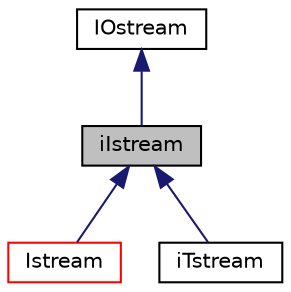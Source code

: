 digraph "iIstream"
{
 // LATEX_PDF_SIZE
  edge [fontname="Helvetica",fontsize="10",labelfontname="Helvetica",labelfontsize="10"];
  node [fontname="Helvetica",fontsize="10",shape=record];
  Node1 [label="iIstream",height=0.2,width=0.4,color="black", fillcolor="grey75", style="filled", fontcolor="black",tooltip="Interface class for any input stream"];
  Node2 -> Node1 [dir="back",color="midnightblue",fontsize="10",style="solid",fontname="Helvetica"];
  Node2 [label="IOstream",height=0.2,width=0.4,color="black", fillcolor="white", style="filled",URL="$classpFlow_1_1IOstream.html",tooltip="A base calss for input/output streams."];
  Node1 -> Node3 [dir="back",color="midnightblue",fontsize="10",style="solid",fontname="Helvetica"];
  Node3 [label="Istream",height=0.2,width=0.4,color="red", fillcolor="white", style="filled",URL="$classpFlow_1_1Istream.html",tooltip="Standard input stream for binary and ascii data."];
  Node1 -> Node5 [dir="back",color="midnightblue",fontsize="10",style="solid",fontname="Helvetica"];
  Node5 [label="iTstream",height=0.2,width=0.4,color="black", fillcolor="white", style="filled",URL="$classpFlow_1_1iTstream.html",tooltip="Input token stream."];
}
